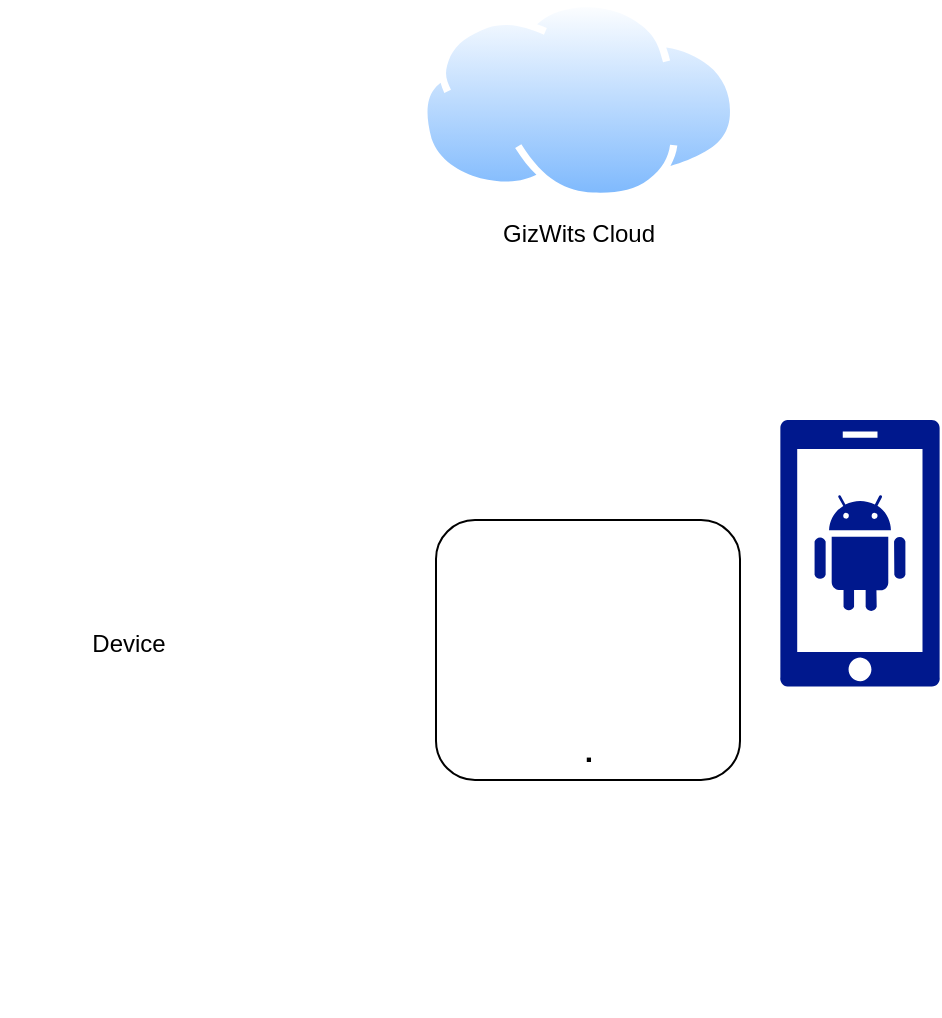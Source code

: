 <mxfile version="20.2.8" type="device"><diagram id="garWBKFbyMh_LRQU9etE" name="Page-1"><mxGraphModel dx="868" dy="486" grid="1" gridSize="10" guides="1" tooltips="1" connect="1" arrows="1" fold="1" page="1" pageScale="1" pageWidth="850" pageHeight="1100" math="0" shadow="0"><root><mxCell id="0"/><mxCell id="1" parent="0"/><mxCell id="7uauiHkMaVd7MsZ2ICjx-1" value="GizWits Cloud" style="aspect=fixed;perimeter=ellipsePerimeter;html=1;align=center;shadow=0;dashed=0;spacingTop=3;image;image=img/lib/active_directory/internet_cloud.svg;" vertex="1" parent="1"><mxGeometry x="340" y="130" width="158.73" height="100" as="geometry"/></mxCell><mxCell id="7uauiHkMaVd7MsZ2ICjx-2" value="Device" style="shape=image;html=1;verticalAlign=top;verticalLabelPosition=bottom;labelBackgroundColor=#ffffff;imageAspect=0;aspect=fixed;image=https://cdn2.iconfinder.com/data/icons/whcompare-isometric-web-hosting-servers/50/raid-128.png" vertex="1" parent="1"><mxGeometry x="130" y="310" width="128" height="128" as="geometry"/></mxCell><mxCell id="7uauiHkMaVd7MsZ2ICjx-3" value="" style="shape=image;html=1;verticalAlign=top;verticalLabelPosition=bottom;labelBackgroundColor=#ffffff;imageAspect=0;aspect=fixed;image=https://cdn1.iconfinder.com/data/icons/modern-set-of-digital-symbols/48/settings_panel_with_trackbar-128.png" vertex="1" parent="1"><mxGeometry x="140" y="510" width="128" height="128" as="geometry"/></mxCell><mxCell id="7uauiHkMaVd7MsZ2ICjx-7" value="" style="sketch=0;aspect=fixed;pointerEvents=1;shadow=0;dashed=0;html=1;strokeColor=none;labelPosition=center;verticalLabelPosition=bottom;verticalAlign=top;align=center;fillColor=#00188D;shape=mxgraph.mscae.enterprise.android_phone" vertex="1" parent="1"><mxGeometry x="520" y="340" width="80" height="133.33" as="geometry"/></mxCell><mxCell id="7uauiHkMaVd7MsZ2ICjx-11" value="" style="group" vertex="1" connectable="0" parent="1"><mxGeometry x="348" y="390" width="152" height="130" as="geometry"/></mxCell><mxCell id="7uauiHkMaVd7MsZ2ICjx-9" value="" style="rounded=1;whiteSpace=wrap;html=1;" vertex="1" parent="7uauiHkMaVd7MsZ2ICjx-11"><mxGeometry width="152" height="130" as="geometry"/></mxCell><mxCell id="7uauiHkMaVd7MsZ2ICjx-8" value="&lt;b&gt;&lt;font style=&quot;font-size: 15px;&quot;&gt;.&lt;/font&gt;&lt;/b&gt;" style="shape=image;html=1;verticalAlign=top;verticalLabelPosition=bottom;labelBackgroundColor=#ffffff;imageAspect=0;aspect=fixed;image=https://cdn0.iconfinder.com/data/icons/phosphor-duotone-vol-3/256/stack-duotone-128.png" vertex="1" parent="7uauiHkMaVd7MsZ2ICjx-11"><mxGeometry x="26" width="100" height="100" as="geometry"/></mxCell></root></mxGraphModel></diagram></mxfile>